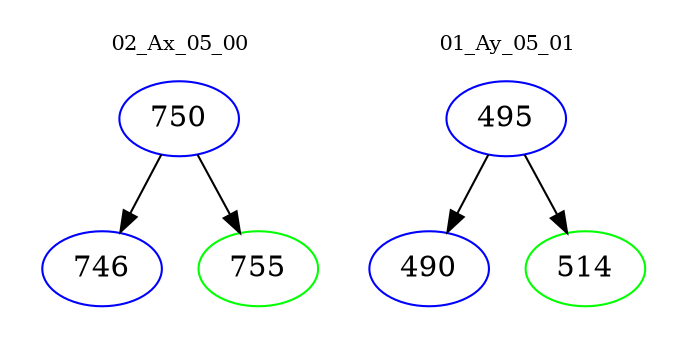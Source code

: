 digraph{
subgraph cluster_0 {
color = white
label = "02_Ax_05_00";
fontsize=10;
T0_750 [label="750", color="blue"]
T0_750 -> T0_746 [color="black"]
T0_746 [label="746", color="blue"]
T0_750 -> T0_755 [color="black"]
T0_755 [label="755", color="green"]
}
subgraph cluster_1 {
color = white
label = "01_Ay_05_01";
fontsize=10;
T1_495 [label="495", color="blue"]
T1_495 -> T1_490 [color="black"]
T1_490 [label="490", color="blue"]
T1_495 -> T1_514 [color="black"]
T1_514 [label="514", color="green"]
}
}

